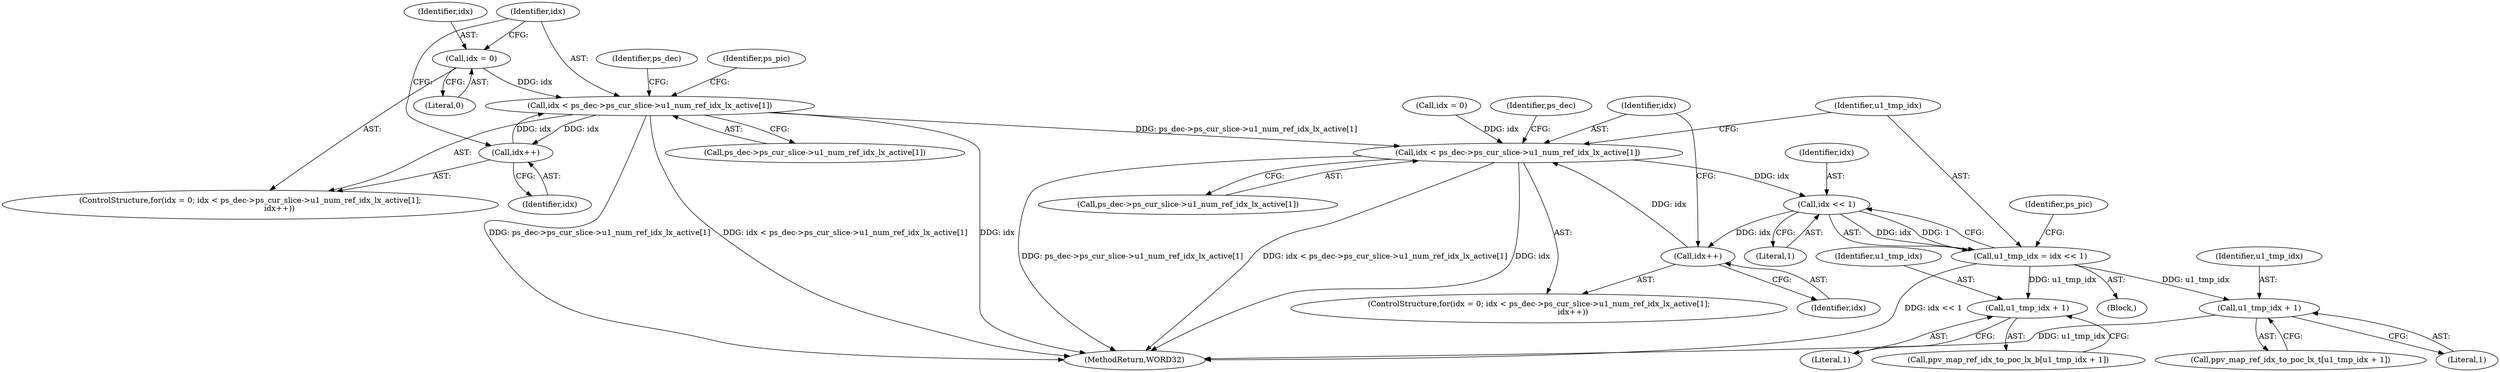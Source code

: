 digraph "0_Android_943323f1d9d3dd5c2634deb26cbe72343ca6b3db_0@array" {
"1000546" [label="(Call,idx < ps_dec->ps_cur_slice->u1_num_ref_idx_lx_active[1])"];
"1000555" [label="(Call,idx++)"];
"1000546" [label="(Call,idx < ps_dec->ps_cur_slice->u1_num_ref_idx_lx_active[1])"];
"1000543" [label="(Call,idx = 0)"];
"1000706" [label="(Call,idx < ps_dec->ps_cur_slice->u1_num_ref_idx_lx_active[1])"];
"1000721" [label="(Call,idx << 1)"];
"1000715" [label="(Call,idx++)"];
"1000719" [label="(Call,u1_tmp_idx = idx << 1)"];
"1000743" [label="(Call,u1_tmp_idx + 1)"];
"1000761" [label="(Call,u1_tmp_idx + 1)"];
"1000708" [label="(Call,ps_dec->ps_cur_slice->u1_num_ref_idx_lx_active[1])"];
"1000762" [label="(Identifier,u1_tmp_idx)"];
"1000547" [label="(Identifier,idx)"];
"1000720" [label="(Identifier,u1_tmp_idx)"];
"1000707" [label="(Identifier,idx)"];
"1000715" [label="(Call,idx++)"];
"1000719" [label="(Call,u1_tmp_idx = idx << 1)"];
"1000706" [label="(Call,idx < ps_dec->ps_cur_slice->u1_num_ref_idx_lx_active[1])"];
"1000544" [label="(Identifier,idx)"];
"1001235" [label="(MethodReturn,WORD32)"];
"1000717" [label="(Block,)"];
"1000744" [label="(Identifier,u1_tmp_idx)"];
"1000725" [label="(Identifier,ps_pic)"];
"1000759" [label="(Call,ppv_map_ref_idx_to_poc_lx_t[u1_tmp_idx + 1])"];
"1000702" [label="(ControlStructure,for(idx = 0; idx < ps_dec->ps_cur_slice->u1_num_ref_idx_lx_active[1];\n                            idx++))"];
"1000555" [label="(Call,idx++)"];
"1000556" [label="(Identifier,idx)"];
"1000577" [label="(Identifier,ps_dec)"];
"1000741" [label="(Call,ppv_map_ref_idx_to_poc_lx_b[u1_tmp_idx + 1])"];
"1000545" [label="(Literal,0)"];
"1000722" [label="(Identifier,idx)"];
"1000723" [label="(Literal,1)"];
"1000703" [label="(Call,idx = 0)"];
"1000761" [label="(Call,u1_tmp_idx + 1)"];
"1000548" [label="(Call,ps_dec->ps_cur_slice->u1_num_ref_idx_lx_active[1])"];
"1000543" [label="(Call,idx = 0)"];
"1000772" [label="(Identifier,ps_dec)"];
"1000721" [label="(Call,idx << 1)"];
"1000559" [label="(Identifier,ps_pic)"];
"1000542" [label="(ControlStructure,for(idx = 0; idx < ps_dec->ps_cur_slice->u1_num_ref_idx_lx_active[1];\n                        idx++))"];
"1000716" [label="(Identifier,idx)"];
"1000745" [label="(Literal,1)"];
"1000763" [label="(Literal,1)"];
"1000743" [label="(Call,u1_tmp_idx + 1)"];
"1000546" [label="(Call,idx < ps_dec->ps_cur_slice->u1_num_ref_idx_lx_active[1])"];
"1000546" -> "1000542"  [label="AST: "];
"1000546" -> "1000548"  [label="CFG: "];
"1000547" -> "1000546"  [label="AST: "];
"1000548" -> "1000546"  [label="AST: "];
"1000559" -> "1000546"  [label="CFG: "];
"1000577" -> "1000546"  [label="CFG: "];
"1000546" -> "1001235"  [label="DDG: ps_dec->ps_cur_slice->u1_num_ref_idx_lx_active[1]"];
"1000546" -> "1001235"  [label="DDG: idx < ps_dec->ps_cur_slice->u1_num_ref_idx_lx_active[1]"];
"1000546" -> "1001235"  [label="DDG: idx"];
"1000555" -> "1000546"  [label="DDG: idx"];
"1000543" -> "1000546"  [label="DDG: idx"];
"1000546" -> "1000555"  [label="DDG: idx"];
"1000546" -> "1000706"  [label="DDG: ps_dec->ps_cur_slice->u1_num_ref_idx_lx_active[1]"];
"1000555" -> "1000542"  [label="AST: "];
"1000555" -> "1000556"  [label="CFG: "];
"1000556" -> "1000555"  [label="AST: "];
"1000547" -> "1000555"  [label="CFG: "];
"1000543" -> "1000542"  [label="AST: "];
"1000543" -> "1000545"  [label="CFG: "];
"1000544" -> "1000543"  [label="AST: "];
"1000545" -> "1000543"  [label="AST: "];
"1000547" -> "1000543"  [label="CFG: "];
"1000706" -> "1000702"  [label="AST: "];
"1000706" -> "1000708"  [label="CFG: "];
"1000707" -> "1000706"  [label="AST: "];
"1000708" -> "1000706"  [label="AST: "];
"1000720" -> "1000706"  [label="CFG: "];
"1000772" -> "1000706"  [label="CFG: "];
"1000706" -> "1001235"  [label="DDG: ps_dec->ps_cur_slice->u1_num_ref_idx_lx_active[1]"];
"1000706" -> "1001235"  [label="DDG: idx < ps_dec->ps_cur_slice->u1_num_ref_idx_lx_active[1]"];
"1000706" -> "1001235"  [label="DDG: idx"];
"1000715" -> "1000706"  [label="DDG: idx"];
"1000703" -> "1000706"  [label="DDG: idx"];
"1000706" -> "1000721"  [label="DDG: idx"];
"1000721" -> "1000719"  [label="AST: "];
"1000721" -> "1000723"  [label="CFG: "];
"1000722" -> "1000721"  [label="AST: "];
"1000723" -> "1000721"  [label="AST: "];
"1000719" -> "1000721"  [label="CFG: "];
"1000721" -> "1000715"  [label="DDG: idx"];
"1000721" -> "1000719"  [label="DDG: idx"];
"1000721" -> "1000719"  [label="DDG: 1"];
"1000715" -> "1000702"  [label="AST: "];
"1000715" -> "1000716"  [label="CFG: "];
"1000716" -> "1000715"  [label="AST: "];
"1000707" -> "1000715"  [label="CFG: "];
"1000719" -> "1000717"  [label="AST: "];
"1000720" -> "1000719"  [label="AST: "];
"1000725" -> "1000719"  [label="CFG: "];
"1000719" -> "1001235"  [label="DDG: idx << 1"];
"1000719" -> "1000743"  [label="DDG: u1_tmp_idx"];
"1000719" -> "1000761"  [label="DDG: u1_tmp_idx"];
"1000743" -> "1000741"  [label="AST: "];
"1000743" -> "1000745"  [label="CFG: "];
"1000744" -> "1000743"  [label="AST: "];
"1000745" -> "1000743"  [label="AST: "];
"1000741" -> "1000743"  [label="CFG: "];
"1000761" -> "1000759"  [label="AST: "];
"1000761" -> "1000763"  [label="CFG: "];
"1000762" -> "1000761"  [label="AST: "];
"1000763" -> "1000761"  [label="AST: "];
"1000759" -> "1000761"  [label="CFG: "];
"1000761" -> "1001235"  [label="DDG: u1_tmp_idx"];
}

